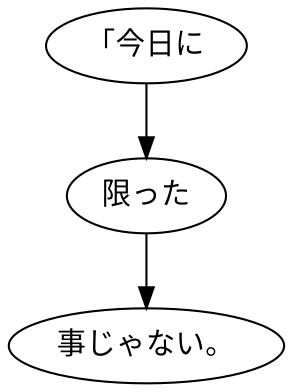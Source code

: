 digraph graph8192 {
	node0 [label="「今日に"];
	node1 [label="限った"];
	node2 [label="事じゃない。"];
	node0 -> node1;
	node1 -> node2;
}
